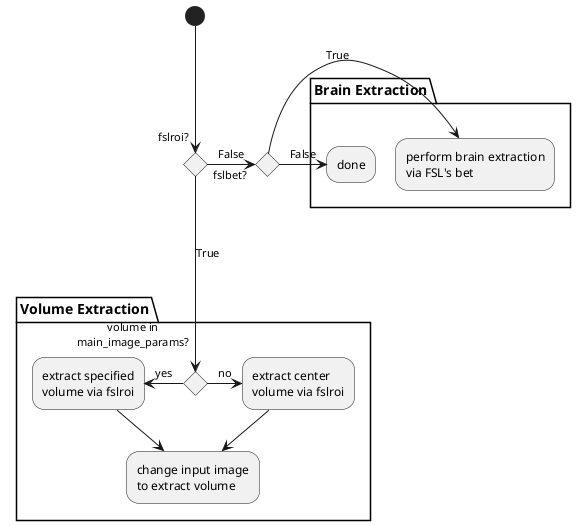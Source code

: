 @startuml
!pragma useVerticalIf on

(*) --> if "fslroi?" then

partition "**Volume Extraction**" {
--->[True] if "volume in\nmain_image_params?" then
-left->[yes] "extract specified\nvolume via fslroi"
-down-> "change input image\nto extract volume" as chgIn
else
-right->[no] "extract center\nvolume via fslroi"
-down-> chgIn 
}

endif
else
-r->[False] if "fslbet?" then 
partition "**Brain Extraction**" {
->[True] "perform brain extraction\nvia FSL's bet"
else
->[False] "done"
}

@enduml